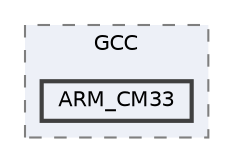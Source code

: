 digraph "D:/Projects/Raspberrypi_pico/pico_freertos_final/freertos_pico2/pico_freertos/FreeRTOS-Kernel/portable/ARMv8M/secure/context/portable/GCC/ARM_CM33"
{
 // LATEX_PDF_SIZE
  bgcolor="transparent";
  edge [fontname=Helvetica,fontsize=10,labelfontname=Helvetica,labelfontsize=10];
  node [fontname=Helvetica,fontsize=10,shape=box,height=0.2,width=0.4];
  compound=true
  subgraph clusterdir_4de503ea6885d83fecb0dac2f9421565 {
    graph [ bgcolor="#edf0f7", pencolor="grey50", label="GCC", fontname=Helvetica,fontsize=10 style="filled,dashed", URL="dir_4de503ea6885d83fecb0dac2f9421565.html",tooltip=""]
  dir_ebca2aaf507b0034bef5ad47033cdc88 [label="ARM_CM33", fillcolor="#edf0f7", color="grey25", style="filled,bold", URL="dir_ebca2aaf507b0034bef5ad47033cdc88.html",tooltip=""];
  }
}
